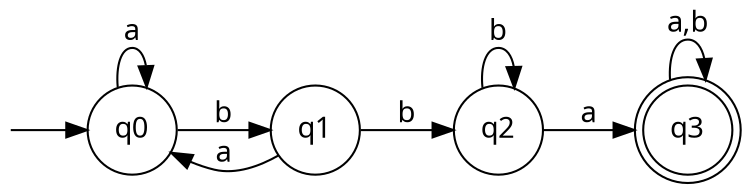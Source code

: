 digraph ej04_m2 {
	dpi=300
    rankdir=LR
	fontname="Ubuntu Mono"
	node [fontname="Ubuntu Mono", width=0.5]
	edge [fontname="Ubuntu Mono"]
	node [shape=doublecircle]; q3
	node [shape=circle]
	start [label="", shape=none, width=0, height=0]
	start -> q0
	q0 -> q0 [label="a"]
	q0 -> q1 [label="b"]
	q1 -> q0 [label="a", constraint=false]
	q1 -> q2 [label="b"]
	q2 -> q3 [label="a"]
	q2 -> q2 [label="b"]
	q3 -> q3 [label="a,b"]
}
